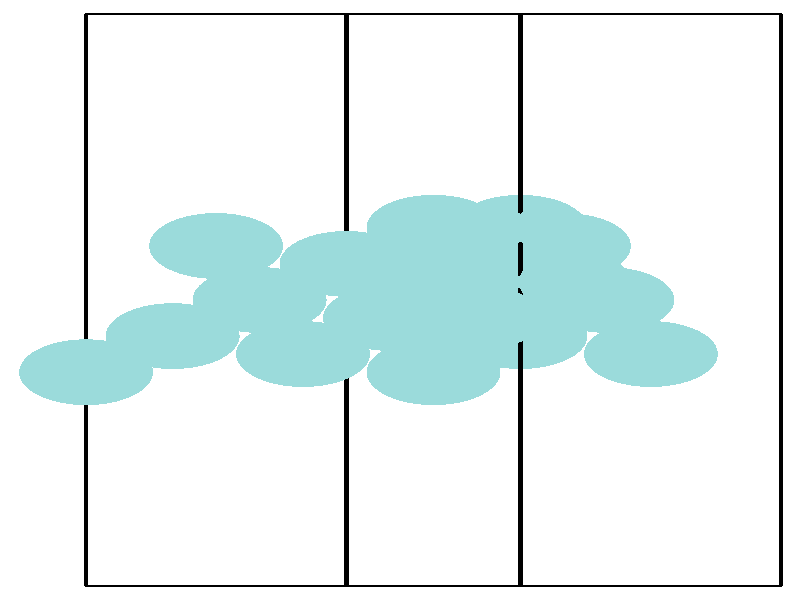 #include "colors.inc"
#include "finish.inc"

global_settings {assumed_gamma 1 max_trace_level 6}
background {color White}
camera {orthographic
  right -18.40*x up 28.09*y
  direction 1.00*z
  location <0,0,50.00> look_at <0,0,0>}
light_source {<  2.00,   3.00,  40.00> color White
  area_light <0.70, 0, 0>, <0, 0.70, 0>, 3, 3
  adaptive 1 jitter}

#declare simple = finish {phong 0.7}
#declare pale = finish {ambient .5 diffuse .85 roughness .001 specular 0.200 }
#declare intermediate = finish {ambient 0.3 diffuse 0.6 specular 0.10 roughness 0.04 }
#declare vmd = finish {ambient .0 diffuse .65 phong 0.1 phong_size 40. specular 0.500 }
#declare jmol = finish {ambient .2 diffuse .6 specular 1 roughness .001 metallic}
#declare ase2 = finish {ambient 0.05 brilliance 3 diffuse 0.6 metallic specular 0.70 roughness 0.04 reflection 0.15}
#declare ase3 = finish {ambient .15 brilliance 2 diffuse .6 metallic specular 1. roughness .001 reflection .0}
#declare glass = finish {ambient .05 diffuse .3 specular 1. roughness .001}
#declare Rcell = 0.050;
#declare Rbond = 0.100;

#macro atom(LOC, R, COL, FIN)
  sphere{LOC, R texture{pigment{COL} finish{FIN}}}
#end
#macro constrain(LOC, R, COL, FIN)
union{torus{R, Rcell rotate 45*z texture{pigment{COL} finish{FIN}}}
      torus{R, Rcell rotate -45*z texture{pigment{COL} finish{FIN}}}
      translate LOC}
#end

cylinder {< -7.22, -13.38,  -0.00>, <  2.77, -13.38,  -0.00>, Rcell pigment {Black}}
cylinder {< -1.23, -13.38,  -3.74>, <  8.76, -13.38,  -3.74>, Rcell pigment {Black}}
cylinder {< -1.23,  13.38,  -3.74>, <  8.76,  13.38,  -3.74>, Rcell pigment {Black}}
cylinder {< -7.22,  13.38,   0.00>, <  2.77,  13.38,   0.00>, Rcell pigment {Black}}
cylinder {< -7.22, -13.38,  -0.00>, < -1.23, -13.38,  -3.74>, Rcell pigment {Black}}
cylinder {<  2.77, -13.38,  -0.00>, <  8.76, -13.38,  -3.74>, Rcell pigment {Black}}
cylinder {<  2.77,  13.38,   0.00>, <  8.76,  13.38,  -3.74>, Rcell pigment {Black}}
cylinder {< -7.22,  13.38,   0.00>, < -1.23,  13.38,  -3.74>, Rcell pigment {Black}}
cylinder {< -7.22, -13.38,  -0.00>, < -7.22,  13.38,   0.00>, Rcell pigment {Black}}
cylinder {<  2.77, -13.38,  -0.00>, <  2.77,  13.38,   0.00>, Rcell pigment {Black}}
cylinder {<  8.76, -13.38,  -3.74>, <  8.76,  13.38,  -3.74>, Rcell pigment {Black}}
cylinder {< -1.23, -13.38,  -3.74>, < -1.23,  13.38,  -3.74>, Rcell pigment {Black}}
atom(< -7.22,  -3.38,   0.00>, 1.54, rgb <0.33, 0.71, 0.71>, ase3) // #0 
atom(<  0.77,  -3.38,  -1.87>, 1.54, rgb <0.33, 0.71, 0.71>, ase3) // #1 
atom(<  5.77,  -2.53,  -3.20>, 1.54, rgb <0.33, 0.71, 0.71>, ase3) // #2 
atom(< -2.23,  -2.53,  -1.34>, 1.54, rgb <0.33, 0.71, 0.71>, ase3) // #3 
atom(<  2.77,  -1.69,  -2.67>, 1.54, rgb <0.33, 0.71, 0.71>, ase3) // #4 
atom(< -5.23,  -1.69,  -0.80>, 1.54, rgb <0.33, 0.71, 0.71>, ase3) // #5 
atom(< -0.23,  -0.84,  -2.14>, 1.54, rgb <0.33, 0.71, 0.71>, ase3) // #6 
atom(<  1.77,  -0.84,  -0.27>, 1.54, rgb <0.33, 0.71, 0.71>, ase3) // #7 
atom(< -3.23,  -0.00,  -1.60>, 1.54, rgb <0.33, 0.71, 0.71>, ase3) // #8 
atom(<  4.77,   0.00,  -3.47>, 1.54, rgb <0.33, 0.71, 0.71>, ase3) // #9 
atom(<  3.77,   0.84,  -1.07>, 1.54, rgb <0.33, 0.71, 0.71>, ase3) // #10 
atom(<  1.77,   0.84,  -2.94>, 1.54, rgb <0.33, 0.71, 0.71>, ase3) // #11 
atom(<  0.77,   1.69,  -0.53>, 1.54, rgb <0.33, 0.71, 0.71>, ase3) // #12 
atom(< -1.23,   1.69,  -2.40>, 1.54, rgb <0.33, 0.71, 0.71>, ase3) // #13 
atom(<  3.77,   2.53,  -3.74>, 1.54, rgb <0.33, 0.71, 0.71>, ase3) // #14 
atom(< -4.23,   2.53,  -1.87>, 1.54, rgb <0.33, 0.71, 0.71>, ase3) // #15 
atom(<  0.77,   3.38,  -3.20>, 1.54, rgb <0.33, 0.71, 0.71>, ase3) // #16 
atom(<  2.77,   3.38,  -1.34>, 1.54, rgb <0.33, 0.71, 0.71>, ase3) // #17 
